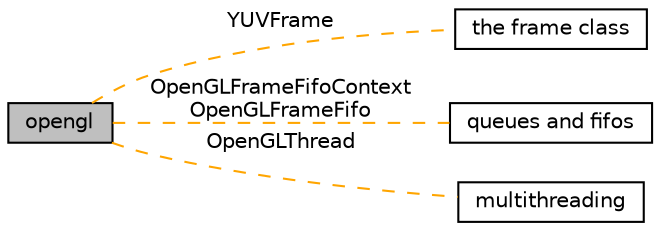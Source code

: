 digraph "opengl"
{
  edge [fontname="Helvetica",fontsize="10",labelfontname="Helvetica",labelfontsize="10"];
  node [fontname="Helvetica",fontsize="10",shape=record];
  rankdir=LR;
  Node1 [label="the frame class",height=0.2,width=0.4,color="black", fillcolor="white", style="filled",URL="$group__frames__tag.html",tooltip="Things related to Frame. "];
  Node0 [label="opengl",height=0.2,width=0.4,color="black", fillcolor="grey75", style="filled", fontcolor="black"];
  Node2 [label="queues and fifos",height=0.2,width=0.4,color="black", fillcolor="white", style="filled",URL="$group__queues__tag.html",tooltip="Multiprocessing queues/fifos. "];
  Node3 [label="multithreading",height=0.2,width=0.4,color="black", fillcolor="white", style="filled",URL="$group__threading__tag.html"];
  Node0->Node1 [shape=plaintext, label="YUVFrame", color="orange", dir="none", style="dashed"];
  Node0->Node2 [shape=plaintext, label="OpenGLFrameFifoContext\nOpenGLFrameFifo", color="orange", dir="none", style="dashed"];
  Node0->Node3 [shape=plaintext, label="OpenGLThread", color="orange", dir="none", style="dashed"];
}
